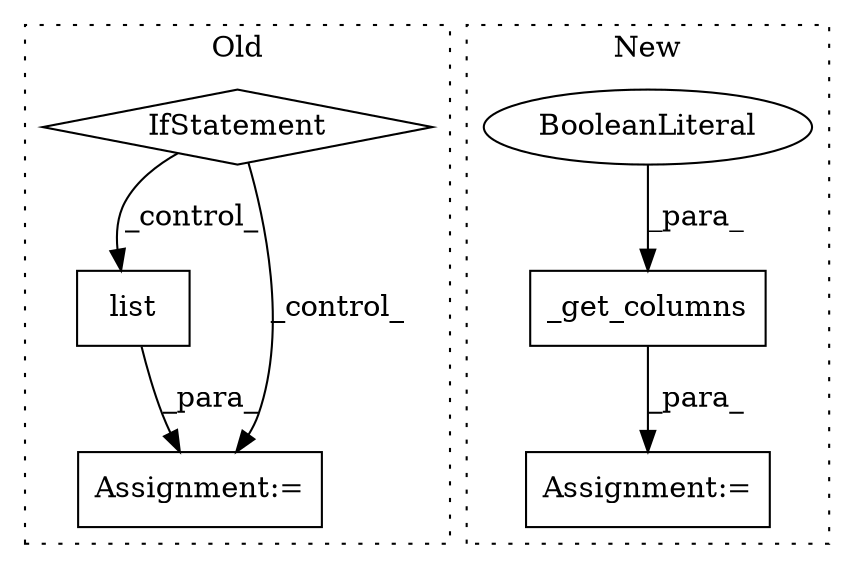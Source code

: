 digraph G {
subgraph cluster0 {
1 [label="list" a="32" s="4925,4968" l="5,1" shape="box"];
4 [label="Assignment:=" a="7" s="5140" l="2" shape="box"];
6 [label="IfStatement" a="25" s="4880,4906" l="4,2" shape="diamond"];
label = "Old";
style="dotted";
}
subgraph cluster1 {
2 [label="_get_columns" a="32" s="3687,3707" l="13,1" shape="box"];
3 [label="BooleanLiteral" a="9" s="3703" l="4" shape="ellipse"];
5 [label="Assignment:=" a="7" s="3681" l="1" shape="box"];
label = "New";
style="dotted";
}
1 -> 4 [label="_para_"];
2 -> 5 [label="_para_"];
3 -> 2 [label="_para_"];
6 -> 1 [label="_control_"];
6 -> 4 [label="_control_"];
}